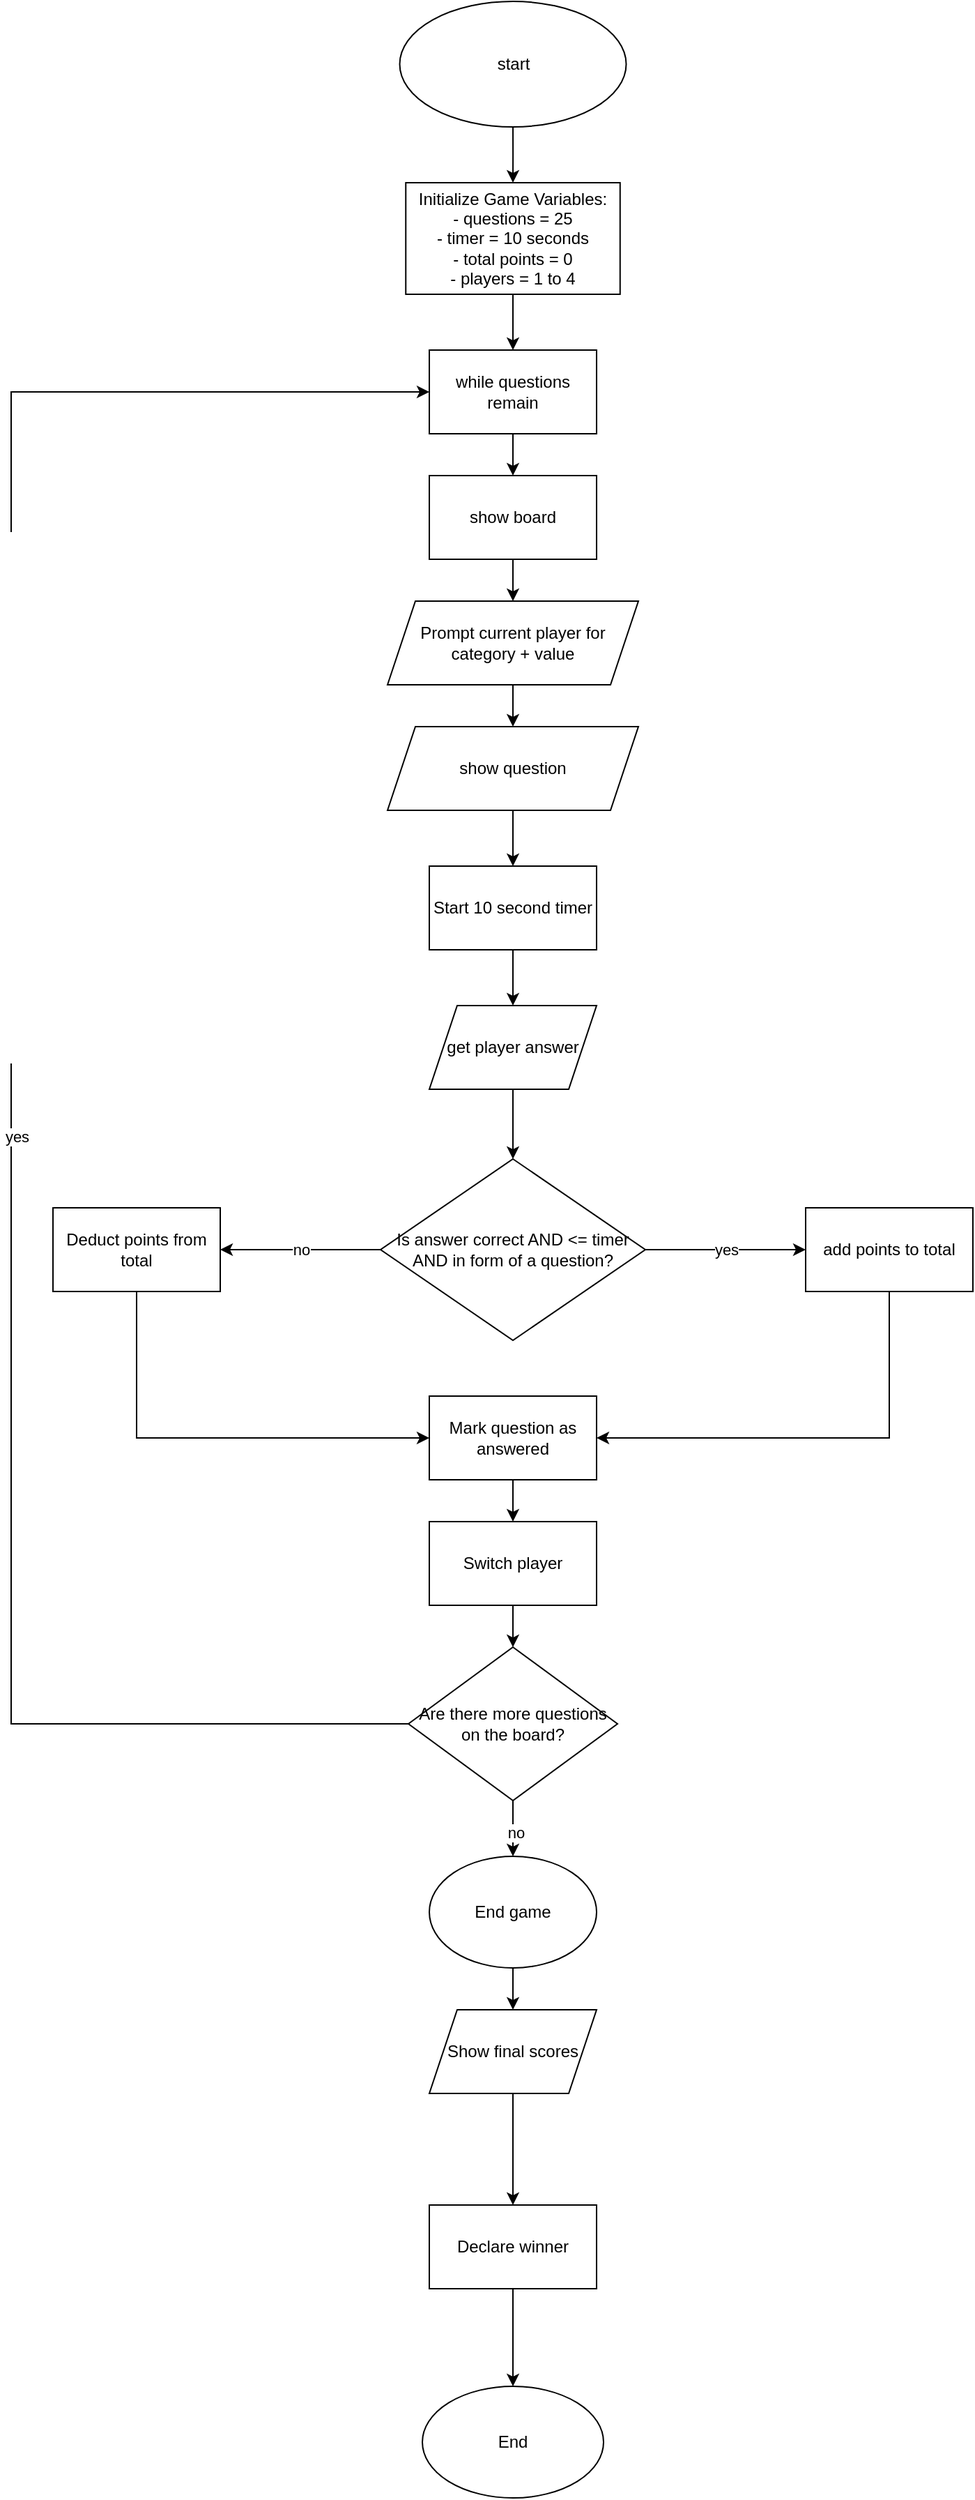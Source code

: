 <mxfile version="26.2.2">
  <diagram name="Page-1" id="v_4LFeRVj6vsohQZb4DQ">
    <mxGraphModel dx="1455" dy="828" grid="1" gridSize="10" guides="1" tooltips="1" connect="1" arrows="1" fold="1" page="1" pageScale="1" pageWidth="850" pageHeight="1100" math="0" shadow="0">
      <root>
        <mxCell id="0" />
        <mxCell id="1" parent="0" />
        <mxCell id="3WLiS_R1I1KspKn1Kxpi-4" value="" style="edgeStyle=orthogonalEdgeStyle;rounded=0;orthogonalLoop=1;jettySize=auto;html=1;" edge="1" parent="1" source="3WLiS_R1I1KspKn1Kxpi-1" target="3WLiS_R1I1KspKn1Kxpi-3">
          <mxGeometry relative="1" as="geometry" />
        </mxCell>
        <mxCell id="3WLiS_R1I1KspKn1Kxpi-1" value="start" style="ellipse;whiteSpace=wrap;html=1;" vertex="1" parent="1">
          <mxGeometry x="348.76" y="360" width="162.5" height="90" as="geometry" />
        </mxCell>
        <mxCell id="3WLiS_R1I1KspKn1Kxpi-8" value="" style="edgeStyle=orthogonalEdgeStyle;rounded=0;orthogonalLoop=1;jettySize=auto;html=1;" edge="1" parent="1" source="3WLiS_R1I1KspKn1Kxpi-3" target="3WLiS_R1I1KspKn1Kxpi-7">
          <mxGeometry relative="1" as="geometry" />
        </mxCell>
        <mxCell id="3WLiS_R1I1KspKn1Kxpi-3" value="Initialize Game Variables:&lt;div&gt;- questions = 25&lt;/div&gt;&lt;div&gt;- timer = 10 seconds&lt;/div&gt;&lt;div&gt;- total points = 0&lt;/div&gt;&lt;div&gt;- players = 1 to 4&lt;/div&gt;" style="rounded=0;whiteSpace=wrap;html=1;" vertex="1" parent="1">
          <mxGeometry x="353.13" y="490" width="153.75" height="80" as="geometry" />
        </mxCell>
        <mxCell id="3WLiS_R1I1KspKn1Kxpi-22" value="" style="edgeStyle=orthogonalEdgeStyle;rounded=0;orthogonalLoop=1;jettySize=auto;html=1;" edge="1" parent="1" source="3WLiS_R1I1KspKn1Kxpi-7" target="3WLiS_R1I1KspKn1Kxpi-19">
          <mxGeometry relative="1" as="geometry" />
        </mxCell>
        <mxCell id="3WLiS_R1I1KspKn1Kxpi-7" value="while questions remain" style="whiteSpace=wrap;html=1;rounded=0;" vertex="1" parent="1">
          <mxGeometry x="370.01" y="610" width="120" height="60" as="geometry" />
        </mxCell>
        <mxCell id="3WLiS_R1I1KspKn1Kxpi-18" value="" style="edgeStyle=orthogonalEdgeStyle;rounded=0;orthogonalLoop=1;jettySize=auto;html=1;" edge="1" parent="1" source="3WLiS_R1I1KspKn1Kxpi-11" target="3WLiS_R1I1KspKn1Kxpi-17">
          <mxGeometry relative="1" as="geometry" />
        </mxCell>
        <mxCell id="3WLiS_R1I1KspKn1Kxpi-11" value="Prompt current player for category + value" style="shape=parallelogram;perimeter=parallelogramPerimeter;whiteSpace=wrap;html=1;fixedSize=1;rounded=0;" vertex="1" parent="1">
          <mxGeometry x="340.01" y="790" width="179.99" height="60" as="geometry" />
        </mxCell>
        <mxCell id="3WLiS_R1I1KspKn1Kxpi-25" value="" style="edgeStyle=orthogonalEdgeStyle;rounded=0;orthogonalLoop=1;jettySize=auto;html=1;" edge="1" parent="1" source="3WLiS_R1I1KspKn1Kxpi-17" target="3WLiS_R1I1KspKn1Kxpi-24">
          <mxGeometry relative="1" as="geometry" />
        </mxCell>
        <mxCell id="3WLiS_R1I1KspKn1Kxpi-17" value="show question" style="shape=parallelogram;perimeter=parallelogramPerimeter;whiteSpace=wrap;html=1;fixedSize=1;rounded=0;" vertex="1" parent="1">
          <mxGeometry x="340.01" y="880" width="179.99" height="60" as="geometry" />
        </mxCell>
        <mxCell id="3WLiS_R1I1KspKn1Kxpi-23" value="" style="edgeStyle=orthogonalEdgeStyle;rounded=0;orthogonalLoop=1;jettySize=auto;html=1;" edge="1" parent="1" source="3WLiS_R1I1KspKn1Kxpi-19" target="3WLiS_R1I1KspKn1Kxpi-11">
          <mxGeometry relative="1" as="geometry" />
        </mxCell>
        <mxCell id="3WLiS_R1I1KspKn1Kxpi-19" value="show board" style="rounded=0;whiteSpace=wrap;html=1;" vertex="1" parent="1">
          <mxGeometry x="370.01" y="700" width="120" height="60" as="geometry" />
        </mxCell>
        <mxCell id="3WLiS_R1I1KspKn1Kxpi-27" value="" style="edgeStyle=orthogonalEdgeStyle;rounded=0;orthogonalLoop=1;jettySize=auto;html=1;" edge="1" parent="1" source="3WLiS_R1I1KspKn1Kxpi-24" target="3WLiS_R1I1KspKn1Kxpi-26">
          <mxGeometry relative="1" as="geometry" />
        </mxCell>
        <mxCell id="3WLiS_R1I1KspKn1Kxpi-24" value="Start 10 second timer" style="whiteSpace=wrap;html=1;rounded=0;" vertex="1" parent="1">
          <mxGeometry x="370.005" y="980" width="120" height="60" as="geometry" />
        </mxCell>
        <mxCell id="3WLiS_R1I1KspKn1Kxpi-32" value="" style="edgeStyle=orthogonalEdgeStyle;rounded=0;orthogonalLoop=1;jettySize=auto;html=1;" edge="1" parent="1" source="3WLiS_R1I1KspKn1Kxpi-26" target="3WLiS_R1I1KspKn1Kxpi-31">
          <mxGeometry relative="1" as="geometry" />
        </mxCell>
        <mxCell id="3WLiS_R1I1KspKn1Kxpi-26" value="get player answer" style="shape=parallelogram;perimeter=parallelogramPerimeter;whiteSpace=wrap;html=1;fixedSize=1;rounded=0;" vertex="1" parent="1">
          <mxGeometry x="370.005" y="1080" width="120" height="60" as="geometry" />
        </mxCell>
        <mxCell id="3WLiS_R1I1KspKn1Kxpi-34" value="yes" style="edgeStyle=orthogonalEdgeStyle;rounded=0;orthogonalLoop=1;jettySize=auto;html=1;" edge="1" parent="1" source="3WLiS_R1I1KspKn1Kxpi-31" target="3WLiS_R1I1KspKn1Kxpi-33">
          <mxGeometry relative="1" as="geometry" />
        </mxCell>
        <mxCell id="3WLiS_R1I1KspKn1Kxpi-38" value="no" style="edgeStyle=orthogonalEdgeStyle;rounded=0;orthogonalLoop=1;jettySize=auto;html=1;" edge="1" parent="1" source="3WLiS_R1I1KspKn1Kxpi-31" target="3WLiS_R1I1KspKn1Kxpi-37">
          <mxGeometry relative="1" as="geometry" />
        </mxCell>
        <mxCell id="3WLiS_R1I1KspKn1Kxpi-31" value="Is answer correct AND &amp;lt;= timer AND in form of a question?" style="rhombus;whiteSpace=wrap;html=1;rounded=0;" vertex="1" parent="1">
          <mxGeometry x="335.01" y="1190" width="189.99" height="130" as="geometry" />
        </mxCell>
        <mxCell id="3WLiS_R1I1KspKn1Kxpi-33" value="add points to total" style="whiteSpace=wrap;html=1;rounded=0;" vertex="1" parent="1">
          <mxGeometry x="639.995" y="1225" width="120" height="60" as="geometry" />
        </mxCell>
        <mxCell id="3WLiS_R1I1KspKn1Kxpi-37" value="Deduct points from total" style="whiteSpace=wrap;html=1;rounded=0;" vertex="1" parent="1">
          <mxGeometry x="100.015" y="1225" width="120" height="60" as="geometry" />
        </mxCell>
        <mxCell id="3WLiS_R1I1KspKn1Kxpi-46" value="" style="edgeStyle=orthogonalEdgeStyle;rounded=0;orthogonalLoop=1;jettySize=auto;html=1;" edge="1" parent="1" source="3WLiS_R1I1KspKn1Kxpi-41" target="3WLiS_R1I1KspKn1Kxpi-45">
          <mxGeometry relative="1" as="geometry" />
        </mxCell>
        <mxCell id="3WLiS_R1I1KspKn1Kxpi-41" value="Mark question as answered" style="whiteSpace=wrap;html=1;rounded=0;" vertex="1" parent="1">
          <mxGeometry x="370.005" y="1360" width="120" height="60" as="geometry" />
        </mxCell>
        <mxCell id="3WLiS_R1I1KspKn1Kxpi-43" value="" style="endArrow=classic;html=1;rounded=0;exitX=0.5;exitY=1;exitDx=0;exitDy=0;entryX=1;entryY=0.5;entryDx=0;entryDy=0;" edge="1" parent="1" source="3WLiS_R1I1KspKn1Kxpi-33" target="3WLiS_R1I1KspKn1Kxpi-41">
          <mxGeometry width="50" height="50" relative="1" as="geometry">
            <mxPoint x="674.99" y="1360" as="sourcePoint" />
            <mxPoint x="700" y="1390" as="targetPoint" />
            <Array as="points">
              <mxPoint x="700" y="1390" />
            </Array>
          </mxGeometry>
        </mxCell>
        <mxCell id="3WLiS_R1I1KspKn1Kxpi-44" value="" style="endArrow=classic;html=1;rounded=0;exitX=0.5;exitY=1;exitDx=0;exitDy=0;entryX=0;entryY=0.5;entryDx=0;entryDy=0;" edge="1" parent="1" target="3WLiS_R1I1KspKn1Kxpi-41">
          <mxGeometry width="50" height="50" relative="1" as="geometry">
            <mxPoint x="160.0" y="1285" as="sourcePoint" />
            <mxPoint x="-50.0" y="1390" as="targetPoint" />
            <Array as="points">
              <mxPoint x="160.0" y="1390" />
            </Array>
          </mxGeometry>
        </mxCell>
        <mxCell id="3WLiS_R1I1KspKn1Kxpi-58" value="" style="edgeStyle=orthogonalEdgeStyle;rounded=0;orthogonalLoop=1;jettySize=auto;html=1;" edge="1" parent="1" source="3WLiS_R1I1KspKn1Kxpi-45" target="3WLiS_R1I1KspKn1Kxpi-57">
          <mxGeometry relative="1" as="geometry" />
        </mxCell>
        <mxCell id="3WLiS_R1I1KspKn1Kxpi-45" value="Switch player" style="whiteSpace=wrap;html=1;rounded=0;" vertex="1" parent="1">
          <mxGeometry x="370.005" y="1450" width="120" height="60" as="geometry" />
        </mxCell>
        <mxCell id="3WLiS_R1I1KspKn1Kxpi-51" value="" style="edgeStyle=orthogonalEdgeStyle;rounded=0;orthogonalLoop=1;jettySize=auto;html=1;" edge="1" parent="1" source="3WLiS_R1I1KspKn1Kxpi-48" target="3WLiS_R1I1KspKn1Kxpi-50">
          <mxGeometry relative="1" as="geometry" />
        </mxCell>
        <mxCell id="3WLiS_R1I1KspKn1Kxpi-48" value="End game" style="ellipse;whiteSpace=wrap;html=1;rounded=0;" vertex="1" parent="1">
          <mxGeometry x="370.01" y="1690" width="120" height="80" as="geometry" />
        </mxCell>
        <mxCell id="3WLiS_R1I1KspKn1Kxpi-53" value="" style="edgeStyle=orthogonalEdgeStyle;rounded=0;orthogonalLoop=1;jettySize=auto;html=1;" edge="1" parent="1" source="3WLiS_R1I1KspKn1Kxpi-50" target="3WLiS_R1I1KspKn1Kxpi-52">
          <mxGeometry relative="1" as="geometry" />
        </mxCell>
        <mxCell id="3WLiS_R1I1KspKn1Kxpi-50" value="Show final scores" style="shape=parallelogram;perimeter=parallelogramPerimeter;whiteSpace=wrap;html=1;fixedSize=1;rounded=0;" vertex="1" parent="1">
          <mxGeometry x="370.005" y="1800" width="120" height="60" as="geometry" />
        </mxCell>
        <mxCell id="3WLiS_R1I1KspKn1Kxpi-55" value="" style="edgeStyle=orthogonalEdgeStyle;rounded=0;orthogonalLoop=1;jettySize=auto;html=1;" edge="1" parent="1" source="3WLiS_R1I1KspKn1Kxpi-52" target="3WLiS_R1I1KspKn1Kxpi-54">
          <mxGeometry relative="1" as="geometry" />
        </mxCell>
        <mxCell id="3WLiS_R1I1KspKn1Kxpi-52" value="Declare winner" style="whiteSpace=wrap;html=1;rounded=0;" vertex="1" parent="1">
          <mxGeometry x="370.005" y="1940" width="120" height="60" as="geometry" />
        </mxCell>
        <mxCell id="3WLiS_R1I1KspKn1Kxpi-54" value="End" style="ellipse;whiteSpace=wrap;html=1;rounded=0;" vertex="1" parent="1">
          <mxGeometry x="365.01" y="2070" width="130" height="80" as="geometry" />
        </mxCell>
        <mxCell id="3WLiS_R1I1KspKn1Kxpi-59" value="" style="edgeStyle=orthogonalEdgeStyle;rounded=0;orthogonalLoop=1;jettySize=auto;html=1;" edge="1" parent="1" source="3WLiS_R1I1KspKn1Kxpi-57" target="3WLiS_R1I1KspKn1Kxpi-48">
          <mxGeometry relative="1" as="geometry" />
        </mxCell>
        <mxCell id="3WLiS_R1I1KspKn1Kxpi-60" value="no" style="edgeLabel;html=1;align=center;verticalAlign=middle;resizable=0;points=[];" vertex="1" connectable="0" parent="3WLiS_R1I1KspKn1Kxpi-59">
          <mxGeometry x="0.16" y="2" relative="1" as="geometry">
            <mxPoint as="offset" />
          </mxGeometry>
        </mxCell>
        <mxCell id="3WLiS_R1I1KspKn1Kxpi-57" value="Are there more questions on the board?" style="rhombus;whiteSpace=wrap;html=1;" vertex="1" parent="1">
          <mxGeometry x="355.01" y="1540" width="150" height="110" as="geometry" />
        </mxCell>
        <mxCell id="3WLiS_R1I1KspKn1Kxpi-61" value="" style="endArrow=classic;html=1;rounded=0;exitX=0;exitY=0.5;exitDx=0;exitDy=0;edgeStyle=elbowEdgeStyle;entryX=0;entryY=0.5;entryDx=0;entryDy=0;" edge="1" parent="1" source="3WLiS_R1I1KspKn1Kxpi-57" target="3WLiS_R1I1KspKn1Kxpi-7">
          <mxGeometry width="50" height="50" relative="1" as="geometry">
            <mxPoint x="330.02" y="1590" as="sourcePoint" />
            <mxPoint x="430" y="680" as="targetPoint" />
            <Array as="points">
              <mxPoint x="70" y="1070" />
            </Array>
          </mxGeometry>
        </mxCell>
        <mxCell id="3WLiS_R1I1KspKn1Kxpi-62" value="yes" style="edgeLabel;html=1;align=center;verticalAlign=middle;resizable=0;points=[];" vertex="1" connectable="0" parent="3WLiS_R1I1KspKn1Kxpi-61">
          <mxGeometry x="-0.083" y="-4" relative="1" as="geometry">
            <mxPoint as="offset" />
          </mxGeometry>
        </mxCell>
      </root>
    </mxGraphModel>
  </diagram>
</mxfile>
